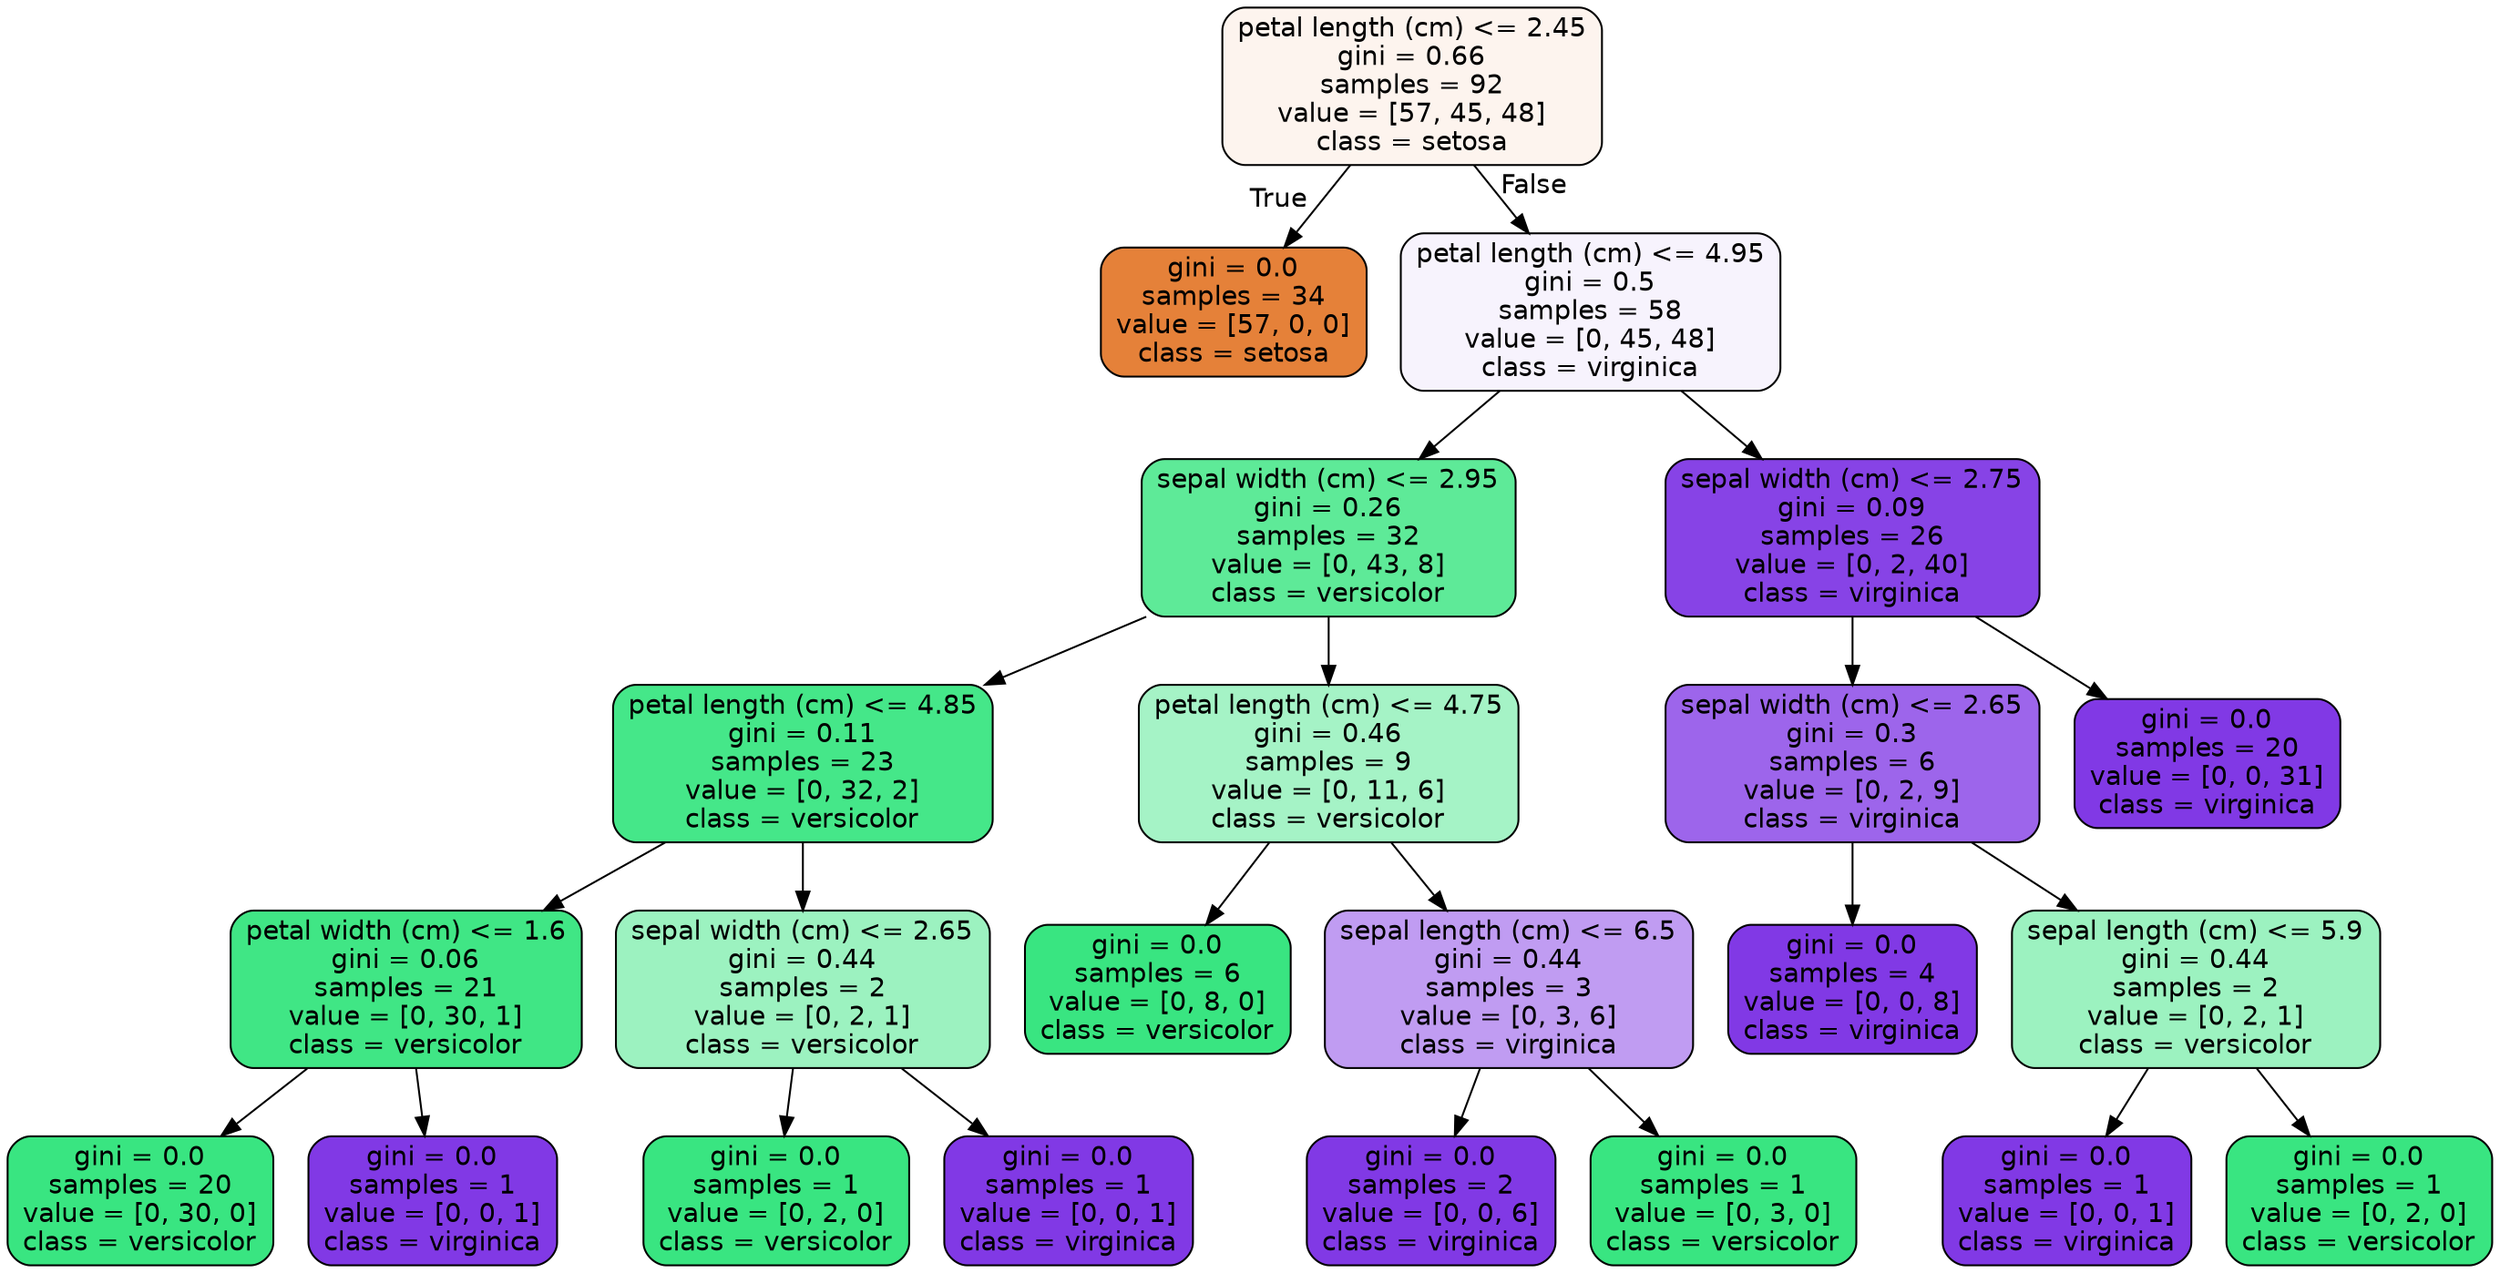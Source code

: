 digraph Tree {
node [shape=box, style="filled, rounded", color="black", fontname="helvetica"] ;
edge [fontname="helvetica"] ;
0 [label="petal length (cm) <= 2.45\ngini = 0.66\nsamples = 92\nvalue = [57, 45, 48]\nclass = setosa", fillcolor="#fdf4ee"] ;
1 [label="gini = 0.0\nsamples = 34\nvalue = [57, 0, 0]\nclass = setosa", fillcolor="#e58139"] ;
0 -> 1 [labeldistance=2.5, labelangle=45, headlabel="True"] ;
2 [label="petal length (cm) <= 4.95\ngini = 0.5\nsamples = 58\nvalue = [0, 45, 48]\nclass = virginica", fillcolor="#f7f3fd"] ;
0 -> 2 [labeldistance=2.5, labelangle=-45, headlabel="False"] ;
3 [label="sepal width (cm) <= 2.95\ngini = 0.26\nsamples = 32\nvalue = [0, 43, 8]\nclass = versicolor", fillcolor="#5eea98"] ;
2 -> 3 ;
4 [label="petal length (cm) <= 4.85\ngini = 0.11\nsamples = 23\nvalue = [0, 32, 2]\nclass = versicolor", fillcolor="#45e789"] ;
3 -> 4 ;
5 [label="petal width (cm) <= 1.6\ngini = 0.06\nsamples = 21\nvalue = [0, 30, 1]\nclass = versicolor", fillcolor="#40e685"] ;
4 -> 5 ;
6 [label="gini = 0.0\nsamples = 20\nvalue = [0, 30, 0]\nclass = versicolor", fillcolor="#39e581"] ;
5 -> 6 ;
7 [label="gini = 0.0\nsamples = 1\nvalue = [0, 0, 1]\nclass = virginica", fillcolor="#8139e5"] ;
5 -> 7 ;
8 [label="sepal width (cm) <= 2.65\ngini = 0.44\nsamples = 2\nvalue = [0, 2, 1]\nclass = versicolor", fillcolor="#9cf2c0"] ;
4 -> 8 ;
9 [label="gini = 0.0\nsamples = 1\nvalue = [0, 2, 0]\nclass = versicolor", fillcolor="#39e581"] ;
8 -> 9 ;
10 [label="gini = 0.0\nsamples = 1\nvalue = [0, 0, 1]\nclass = virginica", fillcolor="#8139e5"] ;
8 -> 10 ;
11 [label="petal length (cm) <= 4.75\ngini = 0.46\nsamples = 9\nvalue = [0, 11, 6]\nclass = versicolor", fillcolor="#a5f3c6"] ;
3 -> 11 ;
12 [label="gini = 0.0\nsamples = 6\nvalue = [0, 8, 0]\nclass = versicolor", fillcolor="#39e581"] ;
11 -> 12 ;
13 [label="sepal length (cm) <= 6.5\ngini = 0.44\nsamples = 3\nvalue = [0, 3, 6]\nclass = virginica", fillcolor="#c09cf2"] ;
11 -> 13 ;
14 [label="gini = 0.0\nsamples = 2\nvalue = [0, 0, 6]\nclass = virginica", fillcolor="#8139e5"] ;
13 -> 14 ;
15 [label="gini = 0.0\nsamples = 1\nvalue = [0, 3, 0]\nclass = versicolor", fillcolor="#39e581"] ;
13 -> 15 ;
16 [label="sepal width (cm) <= 2.75\ngini = 0.09\nsamples = 26\nvalue = [0, 2, 40]\nclass = virginica", fillcolor="#8743e6"] ;
2 -> 16 ;
17 [label="sepal width (cm) <= 2.65\ngini = 0.3\nsamples = 6\nvalue = [0, 2, 9]\nclass = virginica", fillcolor="#9d65eb"] ;
16 -> 17 ;
18 [label="gini = 0.0\nsamples = 4\nvalue = [0, 0, 8]\nclass = virginica", fillcolor="#8139e5"] ;
17 -> 18 ;
19 [label="sepal length (cm) <= 5.9\ngini = 0.44\nsamples = 2\nvalue = [0, 2, 1]\nclass = versicolor", fillcolor="#9cf2c0"] ;
17 -> 19 ;
20 [label="gini = 0.0\nsamples = 1\nvalue = [0, 0, 1]\nclass = virginica", fillcolor="#8139e5"] ;
19 -> 20 ;
21 [label="gini = 0.0\nsamples = 1\nvalue = [0, 2, 0]\nclass = versicolor", fillcolor="#39e581"] ;
19 -> 21 ;
22 [label="gini = 0.0\nsamples = 20\nvalue = [0, 0, 31]\nclass = virginica", fillcolor="#8139e5"] ;
16 -> 22 ;
}